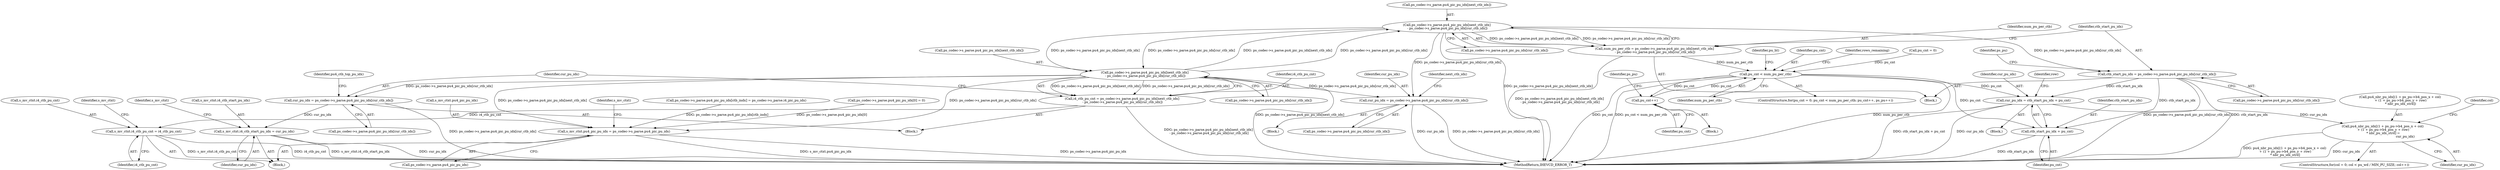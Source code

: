 digraph "0_Android_2b9fb0c2074d370a254b35e2489de2d94943578d@array" {
"1003228" [label="(Call,ps_codec->s_parse.pu4_pic_pu_idx[next_ctb_idx]\n - ps_codec->s_parse.pu4_pic_pu_idx[cur_ctb_idx])"];
"1002916" [label="(Call,ps_codec->s_parse.pu4_pic_pu_idx[next_ctb_idx]\n - ps_codec->s_parse.pu4_pic_pu_idx[cur_ctb_idx])"];
"1003228" [label="(Call,ps_codec->s_parse.pu4_pic_pu_idx[next_ctb_idx]\n - ps_codec->s_parse.pu4_pic_pu_idx[cur_ctb_idx])"];
"1002914" [label="(Call,i4_ctb_pu_cnt = ps_codec->s_parse.pu4_pic_pu_idx[next_ctb_idx]\n - ps_codec->s_parse.pu4_pic_pu_idx[cur_ctb_idx])"];
"1003051" [label="(Call,s_mv_ctxt.i4_ctb_pu_cnt = i4_ctb_pu_cnt)"];
"1002931" [label="(Call,cur_pu_idx = ps_codec->s_parse.pu4_pic_pu_idx[cur_ctb_idx])"];
"1003056" [label="(Call,s_mv_ctxt.i4_ctb_start_pu_idx = cur_pu_idx)"];
"1003033" [label="(Call,s_mv_ctxt.pu4_pic_pu_idx = ps_codec->s_parse.pu4_pic_pu_idx)"];
"1003226" [label="(Call,num_pu_per_ctb = ps_codec->s_parse.pu4_pic_pu_idx[next_ctb_idx]\n - ps_codec->s_parse.pu4_pic_pu_idx[cur_ctb_idx])"];
"1003266" [label="(Call,pu_cnt < num_pu_per_ctb)"];
"1003270" [label="(Call,pu_cnt++)"];
"1003296" [label="(Call,cur_pu_idx = ctb_start_pu_idx + pu_cnt)"];
"1003323" [label="(Call,pu4_nbr_pu_idx[(1 + ps_pu->b4_pos_x + col)\n + (1 + ps_pu->b4_pos_y + row)\n * nbr_pu_idx_strd] =\n                                            cur_pu_idx)"];
"1003298" [label="(Call,ctb_start_pu_idx + pu_cnt)"];
"1003243" [label="(Call,ctb_start_pu_idx = ps_codec->s_parse.pu4_pic_pu_idx[cur_ctb_idx])"];
"1003508" [label="(Call,cur_pu_idx = ps_codec->s_parse.pu4_pic_pu_idx[cur_ctb_idx])"];
"1003300" [label="(Identifier,pu_cnt)"];
"1003063" [label="(Identifier,s_mv_ctxt)"];
"1003243" [label="(Call,ctb_start_pu_idx = ps_codec->s_parse.pu4_pic_pu_idx[cur_ctb_idx])"];
"1002917" [label="(Call,ps_codec->s_parse.pu4_pic_pu_idx[next_ctb_idx])"];
"1003060" [label="(Identifier,cur_pu_idx)"];
"1003236" [label="(Call,ps_codec->s_parse.pu4_pic_pu_idx[cur_ctb_idx])"];
"1003033" [label="(Call,s_mv_ctxt.pu4_pic_pu_idx = ps_codec->s_parse.pu4_pic_pu_idx)"];
"1003052" [label="(Call,s_mv_ctxt.i4_ctb_pu_cnt)"];
"1003034" [label="(Call,s_mv_ctxt.pu4_pic_pu_idx)"];
"1003044" [label="(Identifier,s_mv_ctxt)"];
"1003296" [label="(Call,cur_pu_idx = ctb_start_pu_idx + pu_cnt)"];
"1003518" [label="(Identifier,next_ctb_idx)"];
"1003055" [label="(Identifier,i4_ctb_pu_cnt)"];
"1003278" [label="(Identifier,pu_ht)"];
"1003058" [label="(Identifier,s_mv_ctxt)"];
"1003274" [label="(Block,)"];
"1003051" [label="(Call,s_mv_ctxt.i4_ctb_pu_cnt = i4_ctb_pu_cnt)"];
"1003228" [label="(Call,ps_codec->s_parse.pu4_pic_pu_idx[next_ctb_idx]\n - ps_codec->s_parse.pu4_pic_pu_idx[cur_ctb_idx])"];
"1003323" [label="(Call,pu4_nbr_pu_idx[(1 + ps_pu->b4_pos_x + col)\n + (1 + ps_pu->b4_pos_y + row)\n * nbr_pu_idx_strd] =\n                                            cur_pu_idx)"];
"1003509" [label="(Identifier,cur_pu_idx)"];
"1003037" [label="(Call,ps_codec->s_parse.pu4_pic_pu_idx)"];
"1003268" [label="(Identifier,num_pu_per_ctb)"];
"1003298" [label="(Call,ctb_start_pu_idx + pu_cnt)"];
"1003056" [label="(Call,s_mv_ctxt.i4_ctb_start_pu_idx = cur_pu_idx)"];
"1003510" [label="(Call,ps_codec->s_parse.pu4_pic_pu_idx[cur_ctb_idx])"];
"1003312" [label="(ControlStructure,for(col = 0; col < pu_wd / MIN_PU_SIZE; col++))"];
"1003244" [label="(Identifier,ctb_start_pu_idx)"];
"1003267" [label="(Identifier,pu_cnt)"];
"1003347" [label="(Identifier,rows_remaining)"];
"1002932" [label="(Identifier,cur_pu_idx)"];
"1003270" [label="(Call,pu_cnt++)"];
"1003262" [label="(ControlStructure,for(pu_cnt = 0; pu_cnt < num_pu_per_ctb; pu_cnt++, ps_pu++))"];
"1003324" [label="(Call,pu4_nbr_pu_idx[(1 + ps_pu->b4_pos_x + col)\n + (1 + ps_pu->b4_pos_y + row)\n * nbr_pu_idx_strd])"];
"1003322" [label="(Identifier,col)"];
"1002861" [label="(Block,)"];
"1003229" [label="(Call,ps_codec->s_parse.pu4_pic_pu_idx[next_ctb_idx])"];
"1003465" [label="(Block,)"];
"1003253" [label="(Identifier,ps_pu)"];
"1003299" [label="(Identifier,ctb_start_pu_idx)"];
"1003245" [label="(Call,ps_codec->s_parse.pu4_pic_pu_idx[cur_ctb_idx])"];
"1002916" [label="(Call,ps_codec->s_parse.pu4_pic_pu_idx[next_ctb_idx]\n - ps_codec->s_parse.pu4_pic_pu_idx[cur_ctb_idx])"];
"1003266" [label="(Call,pu_cnt < num_pu_per_ctb)"];
"1002941" [label="(Identifier,pu4_ctb_top_pu_idx)"];
"1003088" [label="(Block,)"];
"1003263" [label="(Call,pu_cnt = 0)"];
"1003227" [label="(Identifier,num_pu_per_ctb)"];
"1003297" [label="(Identifier,cur_pu_idx)"];
"1002915" [label="(Identifier,i4_ctb_pu_cnt)"];
"1004845" [label="(MethodReturn,IHEVCD_ERROR_T)"];
"1000524" [label="(Call,ps_codec->s_parse.pu4_pic_pu_idx[0] = 0)"];
"1002268" [label="(Call,ps_codec->s_parse.pu4_pic_pu_idx[ctb_indx] = ps_codec->s_parse.i4_pic_pu_idx)"];
"1002933" [label="(Call,ps_codec->s_parse.pu4_pic_pu_idx[cur_ctb_idx])"];
"1002931" [label="(Call,cur_pu_idx = ps_codec->s_parse.pu4_pic_pu_idx[cur_ctb_idx])"];
"1003343" [label="(Identifier,cur_pu_idx)"];
"1003303" [label="(Identifier,row)"];
"1002914" [label="(Call,i4_ctb_pu_cnt = ps_codec->s_parse.pu4_pic_pu_idx[next_ctb_idx]\n - ps_codec->s_parse.pu4_pic_pu_idx[cur_ctb_idx])"];
"1003057" [label="(Call,s_mv_ctxt.i4_ctb_start_pu_idx)"];
"1002924" [label="(Call,ps_codec->s_parse.pu4_pic_pu_idx[cur_ctb_idx])"];
"1003508" [label="(Call,cur_pu_idx = ps_codec->s_parse.pu4_pic_pu_idx[cur_ctb_idx])"];
"1003269" [label="(Block,)"];
"1003271" [label="(Identifier,pu_cnt)"];
"1002966" [label="(Block,)"];
"1003226" [label="(Call,num_pu_per_ctb = ps_codec->s_parse.pu4_pic_pu_idx[next_ctb_idx]\n - ps_codec->s_parse.pu4_pic_pu_idx[cur_ctb_idx])"];
"1003273" [label="(Identifier,ps_pu)"];
"1003228" -> "1003226"  [label="AST: "];
"1003228" -> "1003236"  [label="CFG: "];
"1003229" -> "1003228"  [label="AST: "];
"1003236" -> "1003228"  [label="AST: "];
"1003226" -> "1003228"  [label="CFG: "];
"1003228" -> "1004845"  [label="DDG: ps_codec->s_parse.pu4_pic_pu_idx[next_ctb_idx]"];
"1003228" -> "1002916"  [label="DDG: ps_codec->s_parse.pu4_pic_pu_idx[next_ctb_idx]"];
"1003228" -> "1002916"  [label="DDG: ps_codec->s_parse.pu4_pic_pu_idx[cur_ctb_idx]"];
"1003228" -> "1003226"  [label="DDG: ps_codec->s_parse.pu4_pic_pu_idx[next_ctb_idx]"];
"1003228" -> "1003226"  [label="DDG: ps_codec->s_parse.pu4_pic_pu_idx[cur_ctb_idx]"];
"1002916" -> "1003228"  [label="DDG: ps_codec->s_parse.pu4_pic_pu_idx[next_ctb_idx]"];
"1002916" -> "1003228"  [label="DDG: ps_codec->s_parse.pu4_pic_pu_idx[cur_ctb_idx]"];
"1003228" -> "1003243"  [label="DDG: ps_codec->s_parse.pu4_pic_pu_idx[cur_ctb_idx]"];
"1003228" -> "1003508"  [label="DDG: ps_codec->s_parse.pu4_pic_pu_idx[cur_ctb_idx]"];
"1002916" -> "1002914"  [label="AST: "];
"1002916" -> "1002924"  [label="CFG: "];
"1002917" -> "1002916"  [label="AST: "];
"1002924" -> "1002916"  [label="AST: "];
"1002914" -> "1002916"  [label="CFG: "];
"1002916" -> "1004845"  [label="DDG: ps_codec->s_parse.pu4_pic_pu_idx[next_ctb_idx]"];
"1002916" -> "1002914"  [label="DDG: ps_codec->s_parse.pu4_pic_pu_idx[next_ctb_idx]"];
"1002916" -> "1002914"  [label="DDG: ps_codec->s_parse.pu4_pic_pu_idx[cur_ctb_idx]"];
"1002916" -> "1002931"  [label="DDG: ps_codec->s_parse.pu4_pic_pu_idx[cur_ctb_idx]"];
"1002916" -> "1003033"  [label="DDG: ps_codec->s_parse.pu4_pic_pu_idx[next_ctb_idx]"];
"1002916" -> "1003033"  [label="DDG: ps_codec->s_parse.pu4_pic_pu_idx[cur_ctb_idx]"];
"1002916" -> "1003508"  [label="DDG: ps_codec->s_parse.pu4_pic_pu_idx[cur_ctb_idx]"];
"1002914" -> "1002861"  [label="AST: "];
"1002915" -> "1002914"  [label="AST: "];
"1002932" -> "1002914"  [label="CFG: "];
"1002914" -> "1004845"  [label="DDG: ps_codec->s_parse.pu4_pic_pu_idx[next_ctb_idx]\n - ps_codec->s_parse.pu4_pic_pu_idx[cur_ctb_idx]"];
"1002914" -> "1003051"  [label="DDG: i4_ctb_pu_cnt"];
"1003051" -> "1002966"  [label="AST: "];
"1003051" -> "1003055"  [label="CFG: "];
"1003052" -> "1003051"  [label="AST: "];
"1003055" -> "1003051"  [label="AST: "];
"1003058" -> "1003051"  [label="CFG: "];
"1003051" -> "1004845"  [label="DDG: s_mv_ctxt.i4_ctb_pu_cnt"];
"1003051" -> "1004845"  [label="DDG: i4_ctb_pu_cnt"];
"1002931" -> "1002861"  [label="AST: "];
"1002931" -> "1002933"  [label="CFG: "];
"1002932" -> "1002931"  [label="AST: "];
"1002933" -> "1002931"  [label="AST: "];
"1002941" -> "1002931"  [label="CFG: "];
"1002931" -> "1004845"  [label="DDG: ps_codec->s_parse.pu4_pic_pu_idx[cur_ctb_idx]"];
"1002931" -> "1003056"  [label="DDG: cur_pu_idx"];
"1003056" -> "1002966"  [label="AST: "];
"1003056" -> "1003060"  [label="CFG: "];
"1003057" -> "1003056"  [label="AST: "];
"1003060" -> "1003056"  [label="AST: "];
"1003063" -> "1003056"  [label="CFG: "];
"1003056" -> "1004845"  [label="DDG: cur_pu_idx"];
"1003056" -> "1004845"  [label="DDG: s_mv_ctxt.i4_ctb_start_pu_idx"];
"1003033" -> "1002966"  [label="AST: "];
"1003033" -> "1003037"  [label="CFG: "];
"1003034" -> "1003033"  [label="AST: "];
"1003037" -> "1003033"  [label="AST: "];
"1003044" -> "1003033"  [label="CFG: "];
"1003033" -> "1004845"  [label="DDG: ps_codec->s_parse.pu4_pic_pu_idx"];
"1003033" -> "1004845"  [label="DDG: s_mv_ctxt.pu4_pic_pu_idx"];
"1000524" -> "1003033"  [label="DDG: ps_codec->s_parse.pu4_pic_pu_idx[0]"];
"1002268" -> "1003033"  [label="DDG: ps_codec->s_parse.pu4_pic_pu_idx[ctb_indx]"];
"1003226" -> "1003088"  [label="AST: "];
"1003227" -> "1003226"  [label="AST: "];
"1003244" -> "1003226"  [label="CFG: "];
"1003226" -> "1004845"  [label="DDG: ps_codec->s_parse.pu4_pic_pu_idx[next_ctb_idx]\n - ps_codec->s_parse.pu4_pic_pu_idx[cur_ctb_idx]"];
"1003226" -> "1003266"  [label="DDG: num_pu_per_ctb"];
"1003266" -> "1003262"  [label="AST: "];
"1003266" -> "1003268"  [label="CFG: "];
"1003267" -> "1003266"  [label="AST: "];
"1003268" -> "1003266"  [label="AST: "];
"1003278" -> "1003266"  [label="CFG: "];
"1003347" -> "1003266"  [label="CFG: "];
"1003266" -> "1004845"  [label="DDG: pu_cnt < num_pu_per_ctb"];
"1003266" -> "1004845"  [label="DDG: num_pu_per_ctb"];
"1003266" -> "1004845"  [label="DDG: pu_cnt"];
"1003270" -> "1003266"  [label="DDG: pu_cnt"];
"1003263" -> "1003266"  [label="DDG: pu_cnt"];
"1003266" -> "1003270"  [label="DDG: pu_cnt"];
"1003266" -> "1003296"  [label="DDG: pu_cnt"];
"1003266" -> "1003298"  [label="DDG: pu_cnt"];
"1003270" -> "1003269"  [label="AST: "];
"1003270" -> "1003271"  [label="CFG: "];
"1003271" -> "1003270"  [label="AST: "];
"1003273" -> "1003270"  [label="CFG: "];
"1003296" -> "1003274"  [label="AST: "];
"1003296" -> "1003298"  [label="CFG: "];
"1003297" -> "1003296"  [label="AST: "];
"1003298" -> "1003296"  [label="AST: "];
"1003303" -> "1003296"  [label="CFG: "];
"1003296" -> "1004845"  [label="DDG: cur_pu_idx"];
"1003296" -> "1004845"  [label="DDG: ctb_start_pu_idx + pu_cnt"];
"1003243" -> "1003296"  [label="DDG: ctb_start_pu_idx"];
"1003296" -> "1003323"  [label="DDG: cur_pu_idx"];
"1003323" -> "1003312"  [label="AST: "];
"1003323" -> "1003343"  [label="CFG: "];
"1003324" -> "1003323"  [label="AST: "];
"1003343" -> "1003323"  [label="AST: "];
"1003322" -> "1003323"  [label="CFG: "];
"1003323" -> "1004845"  [label="DDG: pu4_nbr_pu_idx[(1 + ps_pu->b4_pos_x + col)\n + (1 + ps_pu->b4_pos_y + row)\n * nbr_pu_idx_strd]"];
"1003323" -> "1004845"  [label="DDG: cur_pu_idx"];
"1003298" -> "1003300"  [label="CFG: "];
"1003299" -> "1003298"  [label="AST: "];
"1003300" -> "1003298"  [label="AST: "];
"1003298" -> "1004845"  [label="DDG: ctb_start_pu_idx"];
"1003243" -> "1003298"  [label="DDG: ctb_start_pu_idx"];
"1003243" -> "1003088"  [label="AST: "];
"1003243" -> "1003245"  [label="CFG: "];
"1003244" -> "1003243"  [label="AST: "];
"1003245" -> "1003243"  [label="AST: "];
"1003253" -> "1003243"  [label="CFG: "];
"1003243" -> "1004845"  [label="DDG: ps_codec->s_parse.pu4_pic_pu_idx[cur_ctb_idx]"];
"1003243" -> "1004845"  [label="DDG: ctb_start_pu_idx"];
"1003508" -> "1003465"  [label="AST: "];
"1003508" -> "1003510"  [label="CFG: "];
"1003509" -> "1003508"  [label="AST: "];
"1003510" -> "1003508"  [label="AST: "];
"1003518" -> "1003508"  [label="CFG: "];
"1003508" -> "1004845"  [label="DDG: cur_pu_idx"];
"1003508" -> "1004845"  [label="DDG: ps_codec->s_parse.pu4_pic_pu_idx[cur_ctb_idx]"];
}
